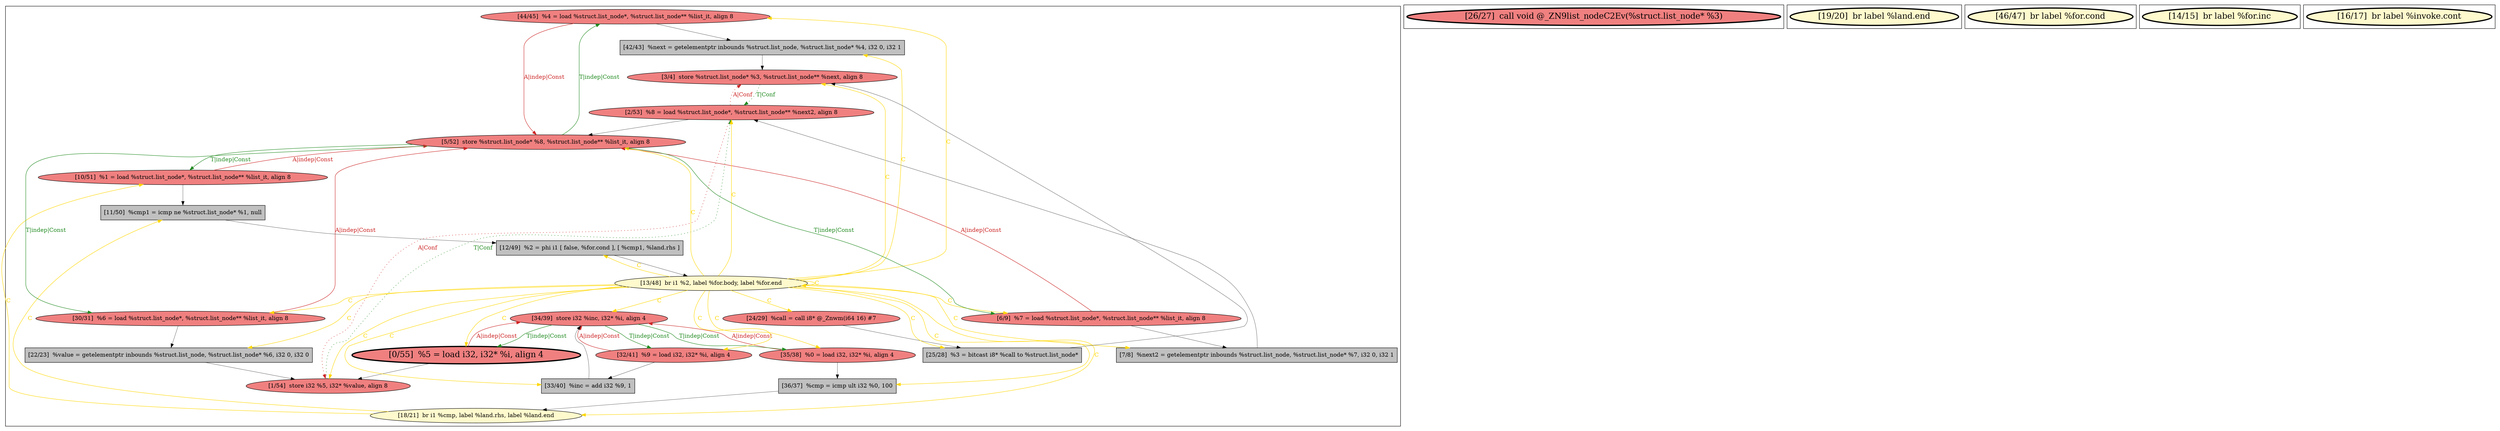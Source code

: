 
digraph G {





subgraph cluster4 {


node279 [fillcolor=lightcoral,label="[44/45]  %4 = load %struct.list_node*, %struct.list_node** %list_it, align 8",shape=ellipse,style=filled ]
node278 [fillcolor=lightcoral,label="[6/9]  %7 = load %struct.list_node*, %struct.list_node** %list_it, align 8",shape=ellipse,style=filled ]
node277 [fillcolor=lightcoral,label="[24/29]  %call = call i8* @_Znwm(i64 16) #7",shape=ellipse,style=filled ]
node276 [fillcolor=grey,label="[22/23]  %value = getelementptr inbounds %struct.list_node, %struct.list_node* %6, i32 0, i32 0",shape=rectangle,style=filled ]
node275 [fillcolor=grey,label="[42/43]  %next = getelementptr inbounds %struct.list_node, %struct.list_node* %4, i32 0, i32 1",shape=rectangle,style=filled ]
node262 [fillcolor=grey,label="[12/49]  %2 = phi i1 [ false, %for.cond ], [ %cmp1, %land.rhs ]",shape=rectangle,style=filled ]
node260 [fillcolor=lightcoral,label="[30/31]  %6 = load %struct.list_node*, %struct.list_node** %list_it, align 8",shape=ellipse,style=filled ]
node264 [penwidth=3.0,fontsize=20,fillcolor=lightcoral,label="[0/55]  %5 = load i32, i32* %i, align 4",shape=ellipse,style=filled ]
node273 [fillcolor=lightcoral,label="[3/4]  store %struct.list_node* %3, %struct.list_node** %next, align 8",shape=ellipse,style=filled ]
node272 [fillcolor=lightcoral,label="[32/41]  %9 = load i32, i32* %i, align 4",shape=ellipse,style=filled ]
node259 [fillcolor=lemonchiffon,label="[18/21]  br i1 %cmp, label %land.rhs, label %land.end",shape=ellipse,style=filled ]
node270 [fillcolor=grey,label="[7/8]  %next2 = getelementptr inbounds %struct.list_node, %struct.list_node* %7, i32 0, i32 1",shape=rectangle,style=filled ]
node257 [fillcolor=lightcoral,label="[35/38]  %0 = load i32, i32* %i, align 4",shape=ellipse,style=filled ]
node261 [fillcolor=lightcoral,label="[1/54]  store i32 %5, i32* %value, align 8",shape=ellipse,style=filled ]
node263 [fillcolor=grey,label="[33/40]  %inc = add i32 %9, 1",shape=rectangle,style=filled ]
node267 [fillcolor=lightcoral,label="[34/39]  store i32 %inc, i32* %i, align 4",shape=ellipse,style=filled ]
node265 [fillcolor=grey,label="[11/50]  %cmp1 = icmp ne %struct.list_node* %1, null",shape=rectangle,style=filled ]
node274 [fillcolor=lightcoral,label="[10/51]  %1 = load %struct.list_node*, %struct.list_node** %list_it, align 8",shape=ellipse,style=filled ]
node258 [fillcolor=grey,label="[36/37]  %cmp = icmp ult i32 %0, 100",shape=rectangle,style=filled ]
node266 [fillcolor=lemonchiffon,label="[13/48]  br i1 %2, label %for.body, label %for.end",shape=ellipse,style=filled ]
node268 [fillcolor=grey,label="[25/28]  %3 = bitcast i8* %call to %struct.list_node*",shape=rectangle,style=filled ]
node269 [fillcolor=lightcoral,label="[5/52]  store %struct.list_node* %8, %struct.list_node** %list_it, align 8",shape=ellipse,style=filled ]
node271 [fillcolor=lightcoral,label="[2/53]  %8 = load %struct.list_node*, %struct.list_node** %next2, align 8",shape=ellipse,style=filled ]

node266->node273 [style=solid,color=gold,label="C",penwidth=1.0,fontcolor=gold ]
node266->node270 [style=solid,color=gold,label="C",penwidth=1.0,fontcolor=gold ]
node266->node263 [style=solid,color=gold,label="C",penwidth=1.0,fontcolor=gold ]
node266->node269 [style=solid,color=gold,label="C",penwidth=1.0,fontcolor=gold ]
node266->node264 [style=solid,color=gold,label="C",penwidth=1.0,fontcolor=gold ]
node278->node270 [style=solid,color=black,label="",penwidth=0.5,fontcolor=black ]
node266->node266 [style=solid,color=gold,label="C",penwidth=1.0,fontcolor=gold ]
node277->node268 [style=solid,color=black,label="",penwidth=0.5,fontcolor=black ]
node260->node276 [style=solid,color=black,label="",penwidth=0.5,fontcolor=black ]
node270->node271 [style=solid,color=black,label="",penwidth=0.5,fontcolor=black ]
node266->node258 [style=solid,color=gold,label="C",penwidth=1.0,fontcolor=gold ]
node272->node267 [style=solid,color=firebrick3,label="A|indep|Const",penwidth=1.0,fontcolor=firebrick3 ]
node266->node257 [style=solid,color=gold,label="C",penwidth=1.0,fontcolor=gold ]
node264->node267 [style=solid,color=firebrick3,label="A|indep|Const",penwidth=1.0,fontcolor=firebrick3 ]
node265->node262 [style=solid,color=black,label="",penwidth=0.5,fontcolor=black ]
node261->node271 [style=dotted,color=forestgreen,label="T|Conf",penwidth=1.0,fontcolor=forestgreen ]
node274->node269 [style=solid,color=firebrick3,label="A|indep|Const",penwidth=1.0,fontcolor=firebrick3 ]
node269->node278 [style=solid,color=forestgreen,label="T|indep|Const",penwidth=1.0,fontcolor=forestgreen ]
node264->node261 [style=solid,color=black,label="",penwidth=0.5,fontcolor=black ]
node262->node266 [style=solid,color=black,label="",penwidth=0.5,fontcolor=black ]
node266->node272 [style=solid,color=gold,label="C",penwidth=1.0,fontcolor=gold ]
node267->node264 [style=solid,color=forestgreen,label="T|indep|Const",penwidth=1.0,fontcolor=forestgreen ]
node259->node274 [style=solid,color=gold,label="C",penwidth=1.0,fontcolor=gold ]
node275->node273 [style=solid,color=black,label="",penwidth=0.5,fontcolor=black ]
node278->node269 [style=solid,color=firebrick3,label="A|indep|Const",penwidth=1.0,fontcolor=firebrick3 ]
node279->node275 [style=solid,color=black,label="",penwidth=0.5,fontcolor=black ]
node266->node275 [style=solid,color=gold,label="C",penwidth=1.0,fontcolor=gold ]
node272->node263 [style=solid,color=black,label="",penwidth=0.5,fontcolor=black ]
node266->node271 [style=solid,color=gold,label="C",penwidth=1.0,fontcolor=gold ]
node279->node269 [style=solid,color=firebrick3,label="A|indep|Const",penwidth=1.0,fontcolor=firebrick3 ]
node276->node261 [style=solid,color=black,label="",penwidth=0.5,fontcolor=black ]
node271->node273 [style=dotted,color=firebrick3,label="A|Conf",penwidth=1.0,fontcolor=firebrick3 ]
node266->node277 [style=solid,color=gold,label="C",penwidth=1.0,fontcolor=gold ]
node269->node274 [style=solid,color=forestgreen,label="T|indep|Const",penwidth=1.0,fontcolor=forestgreen ]
node266->node268 [style=solid,color=gold,label="C",penwidth=1.0,fontcolor=gold ]
node271->node269 [style=solid,color=black,label="",penwidth=0.5,fontcolor=black ]
node274->node265 [style=solid,color=black,label="",penwidth=0.5,fontcolor=black ]
node269->node279 [style=solid,color=forestgreen,label="T|indep|Const",penwidth=1.0,fontcolor=forestgreen ]
node273->node271 [style=dotted,color=forestgreen,label="T|Conf",penwidth=1.0,fontcolor=forestgreen ]
node263->node267 [style=solid,color=black,label="",penwidth=0.5,fontcolor=black ]
node266->node279 [style=solid,color=gold,label="C",penwidth=1.0,fontcolor=gold ]
node267->node257 [style=solid,color=forestgreen,label="T|indep|Const",penwidth=1.0,fontcolor=forestgreen ]
node257->node258 [style=solid,color=black,label="",penwidth=0.5,fontcolor=black ]
node266->node276 [style=solid,color=gold,label="C",penwidth=1.0,fontcolor=gold ]
node266->node259 [style=solid,color=gold,label="C",penwidth=1.0,fontcolor=gold ]
node266->node278 [style=solid,color=gold,label="C",penwidth=1.0,fontcolor=gold ]
node267->node272 [style=solid,color=forestgreen,label="T|indep|Const",penwidth=1.0,fontcolor=forestgreen ]
node271->node261 [style=dotted,color=firebrick3,label="A|Conf",penwidth=1.0,fontcolor=firebrick3 ]
node260->node269 [style=solid,color=firebrick3,label="A|indep|Const",penwidth=1.0,fontcolor=firebrick3 ]
node266->node262 [style=solid,color=gold,label="C",penwidth=1.0,fontcolor=gold ]
node268->node273 [style=solid,color=black,label="",penwidth=0.5,fontcolor=black ]
node257->node267 [style=solid,color=firebrick3,label="A|indep|Const",penwidth=1.0,fontcolor=firebrick3 ]
node266->node267 [style=solid,color=gold,label="C",penwidth=1.0,fontcolor=gold ]
node266->node260 [style=solid,color=gold,label="C",penwidth=1.0,fontcolor=gold ]
node269->node260 [style=solid,color=forestgreen,label="T|indep|Const",penwidth=1.0,fontcolor=forestgreen ]
node258->node259 [style=solid,color=black,label="",penwidth=0.5,fontcolor=black ]
node266->node261 [style=solid,color=gold,label="C",penwidth=1.0,fontcolor=gold ]
node259->node265 [style=solid,color=gold,label="C",penwidth=1.0,fontcolor=gold ]


}

subgraph cluster3 {


node256 [penwidth=3.0,fontsize=20,fillcolor=lightcoral,label="[26/27]  call void @_ZN9list_nodeC2Ev(%struct.list_node* %3)",shape=ellipse,style=filled ]



}

subgraph cluster2 {


node255 [penwidth=3.0,fontsize=20,fillcolor=lemonchiffon,label="[19/20]  br label %land.end",shape=ellipse,style=filled ]



}

subgraph cluster5 {


node280 [penwidth=3.0,fontsize=20,fillcolor=lemonchiffon,label="[46/47]  br label %for.cond",shape=ellipse,style=filled ]



}

subgraph cluster0 {


node253 [penwidth=3.0,fontsize=20,fillcolor=lemonchiffon,label="[14/15]  br label %for.inc",shape=ellipse,style=filled ]



}

subgraph cluster1 {


node254 [penwidth=3.0,fontsize=20,fillcolor=lemonchiffon,label="[16/17]  br label %invoke.cont",shape=ellipse,style=filled ]



}

}
